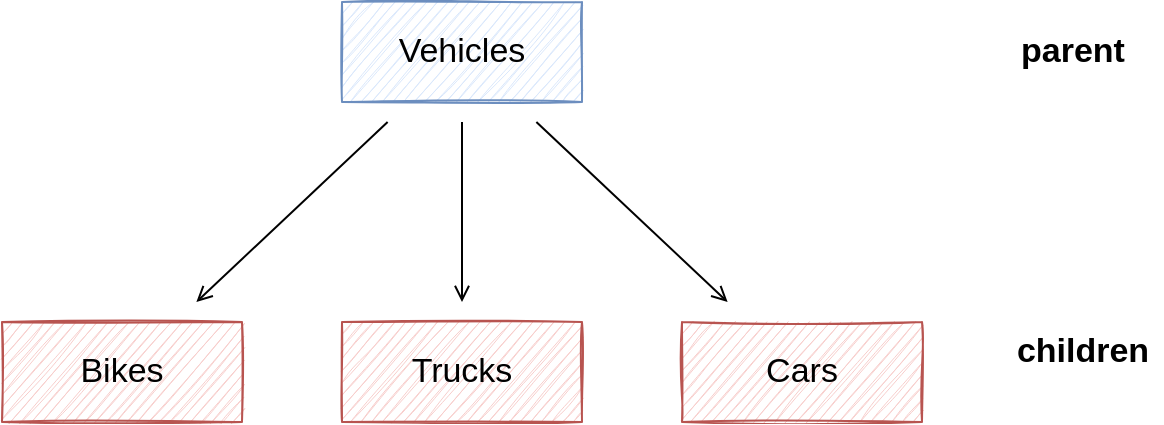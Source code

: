 <mxfile version="14.9.3" type="device" pages="2"><diagram id="_ulqOJdyZW-Hopn4BIBa" name="vehicles"><mxGraphModel dx="2034" dy="1114" grid="1" gridSize="10" guides="1" tooltips="1" connect="1" arrows="1" fold="1" page="1" pageScale="1" pageWidth="827" pageHeight="1169" math="0" shadow="0"><root><mxCell id="0"/><mxCell id="1" parent="0"/><mxCell id="ShLqdcRdDXkCKISkwy4K-6" value="" style="edgeStyle=none;rounded=0;orthogonalLoop=1;jettySize=auto;html=1;fontSize=17;endArrow=open;endFill=0;targetPerimeterSpacing=10;sourcePerimeterSpacing=10;" parent="1" source="ShLqdcRdDXkCKISkwy4K-1" target="ShLqdcRdDXkCKISkwy4K-3" edge="1"><mxGeometry relative="1" as="geometry"/></mxCell><mxCell id="ShLqdcRdDXkCKISkwy4K-7" value="" style="edgeStyle=none;rounded=0;orthogonalLoop=1;jettySize=auto;html=1;fontSize=17;endArrow=open;endFill=0;targetPerimeterSpacing=10;sourcePerimeterSpacing=10;" parent="1" source="ShLqdcRdDXkCKISkwy4K-1" target="ShLqdcRdDXkCKISkwy4K-2" edge="1"><mxGeometry relative="1" as="geometry"/></mxCell><mxCell id="ShLqdcRdDXkCKISkwy4K-8" value="" style="edgeStyle=none;rounded=0;orthogonalLoop=1;jettySize=auto;html=1;fontSize=17;endArrow=open;endFill=0;targetPerimeterSpacing=10;sourcePerimeterSpacing=10;" parent="1" source="ShLqdcRdDXkCKISkwy4K-1" target="ShLqdcRdDXkCKISkwy4K-4" edge="1"><mxGeometry relative="1" as="geometry"/></mxCell><mxCell id="ShLqdcRdDXkCKISkwy4K-1" value="Vehicles" style="rounded=0;whiteSpace=wrap;html=1;sketch=1;fontSize=17;fillColor=#dae8fc;strokeColor=#6c8ebf;" parent="1" vertex="1"><mxGeometry x="330" y="250" width="120" height="50" as="geometry"/></mxCell><mxCell id="ShLqdcRdDXkCKISkwy4K-2" value="Cars" style="rounded=0;whiteSpace=wrap;html=1;sketch=1;fontSize=17;fillColor=#f8cecc;strokeColor=#b85450;" parent="1" vertex="1"><mxGeometry x="500" y="410" width="120" height="50" as="geometry"/></mxCell><mxCell id="ShLqdcRdDXkCKISkwy4K-3" value="Bikes" style="rounded=0;whiteSpace=wrap;html=1;sketch=1;fontSize=17;fillColor=#f8cecc;strokeColor=#b85450;" parent="1" vertex="1"><mxGeometry x="160" y="410" width="120" height="50" as="geometry"/></mxCell><mxCell id="ShLqdcRdDXkCKISkwy4K-4" value="Trucks" style="rounded=0;whiteSpace=wrap;html=1;sketch=1;fontSize=17;fillColor=#f8cecc;strokeColor=#b85450;" parent="1" vertex="1"><mxGeometry x="330" y="410" width="120" height="50" as="geometry"/></mxCell><mxCell id="ShLqdcRdDXkCKISkwy4K-9" value="parent" style="text;html=1;align=center;verticalAlign=middle;resizable=0;points=[];autosize=1;strokeColor=none;fontSize=17;fontStyle=1" parent="1" vertex="1"><mxGeometry x="660" y="260" width="70" height="30" as="geometry"/></mxCell><mxCell id="ShLqdcRdDXkCKISkwy4K-10" value="children" style="text;html=1;align=center;verticalAlign=middle;resizable=0;points=[];autosize=1;strokeColor=none;fontSize=17;fontStyle=1" parent="1" vertex="1"><mxGeometry x="660" y="410" width="80" height="30" as="geometry"/></mxCell></root></mxGraphModel></diagram><diagram id="Hw7RYukyNG7P6lcqX1gu" name="Page-2"><mxGraphModel dx="761" dy="1051" grid="1" gridSize="10" guides="1" tooltips="1" connect="1" arrows="1" fold="1" page="1" pageScale="1" pageWidth="827" pageHeight="1169" math="0" shadow="0"><root><mxCell id="O1lVuC2Ya8qSws_pL4UJ-0"/><mxCell id="O1lVuC2Ya8qSws_pL4UJ-1" parent="O1lVuC2Ya8qSws_pL4UJ-0"/></root></mxGraphModel></diagram></mxfile>